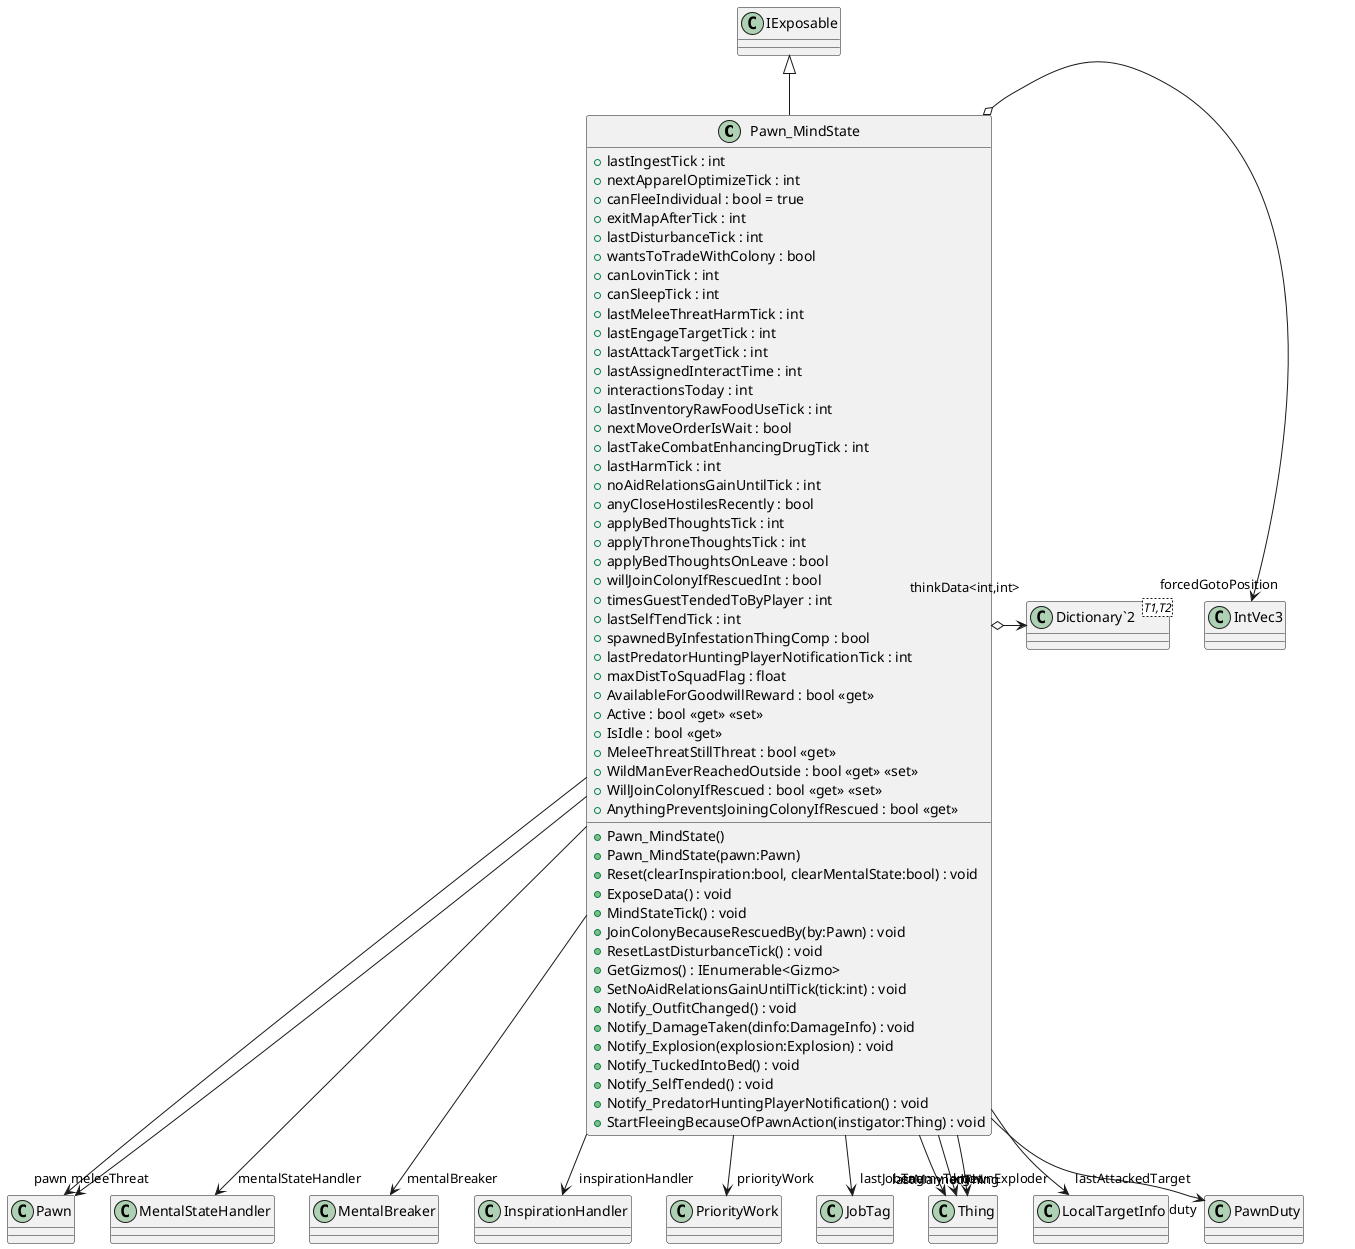 @startuml
class Pawn_MindState {
    + lastIngestTick : int
    + nextApparelOptimizeTick : int
    + canFleeIndividual : bool = true
    + exitMapAfterTick : int
    + lastDisturbanceTick : int
    + wantsToTradeWithColony : bool
    + canLovinTick : int
    + canSleepTick : int
    + lastMeleeThreatHarmTick : int
    + lastEngageTargetTick : int
    + lastAttackTargetTick : int
    + lastAssignedInteractTime : int
    + interactionsToday : int
    + lastInventoryRawFoodUseTick : int
    + nextMoveOrderIsWait : bool
    + lastTakeCombatEnhancingDrugTick : int
    + lastHarmTick : int
    + noAidRelationsGainUntilTick : int
    + anyCloseHostilesRecently : bool
    + applyBedThoughtsTick : int
    + applyThroneThoughtsTick : int
    + applyBedThoughtsOnLeave : bool
    + willJoinColonyIfRescuedInt : bool
    + timesGuestTendedToByPlayer : int
    + lastSelfTendTick : int
    + spawnedByInfestationThingComp : bool
    + lastPredatorHuntingPlayerNotificationTick : int
    + maxDistToSquadFlag : float
    + AvailableForGoodwillReward : bool <<get>>
    + Active : bool <<get>> <<set>>
    + IsIdle : bool <<get>>
    + MeleeThreatStillThreat : bool <<get>>
    + WildManEverReachedOutside : bool <<get>> <<set>>
    + WillJoinColonyIfRescued : bool <<get>> <<set>>
    + AnythingPreventsJoiningColonyIfRescued : bool <<get>>
    + Pawn_MindState()
    + Pawn_MindState(pawn:Pawn)
    + Reset(clearInspiration:bool, clearMentalState:bool) : void
    + ExposeData() : void
    + MindStateTick() : void
    + JoinColonyBecauseRescuedBy(by:Pawn) : void
    + ResetLastDisturbanceTick() : void
    + GetGizmos() : IEnumerable<Gizmo>
    + SetNoAidRelationsGainUntilTick(tick:int) : void
    + Notify_OutfitChanged() : void
    + Notify_DamageTaken(dinfo:DamageInfo) : void
    + Notify_Explosion(explosion:Explosion) : void
    + Notify_TuckedIntoBed() : void
    + Notify_SelfTended() : void
    + Notify_PredatorHuntingPlayerNotification() : void
    + StartFleeingBecauseOfPawnAction(instigator:Thing) : void
}
class "Dictionary`2"<T1,T2> {
}
IExposable <|-- Pawn_MindState
Pawn_MindState --> "pawn" Pawn
Pawn_MindState --> "mentalStateHandler" MentalStateHandler
Pawn_MindState --> "mentalBreaker" MentalBreaker
Pawn_MindState --> "inspirationHandler" InspirationHandler
Pawn_MindState --> "priorityWork" PriorityWork
Pawn_MindState --> "lastJobTag" JobTag
Pawn_MindState o-> "forcedGotoPosition" IntVec3
Pawn_MindState --> "knownExploder" Thing
Pawn_MindState --> "lastMannedThing" Thing
Pawn_MindState --> "meleeThreat" Pawn
Pawn_MindState --> "lastAttackedTarget" LocalTargetInfo
Pawn_MindState --> "enemyTarget" Thing
Pawn_MindState --> "duty" PawnDuty
Pawn_MindState o-> "thinkData<int,int>" "Dictionary`2"
@enduml
